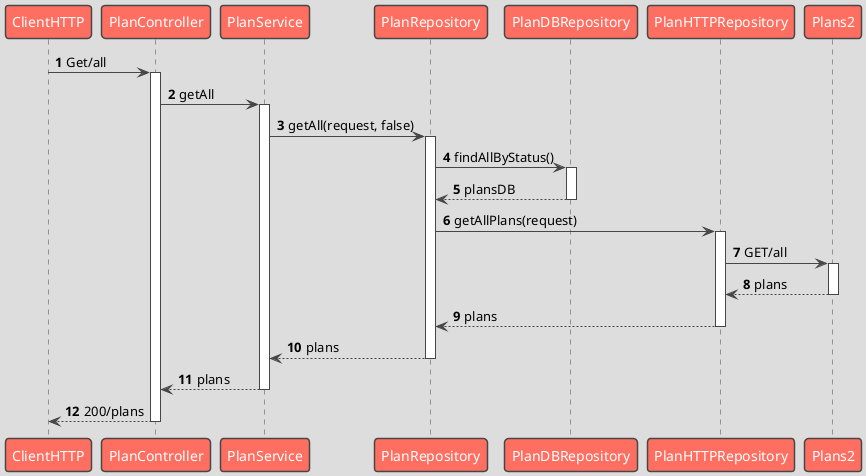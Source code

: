 @startuml
'https://plantuml.com/sequence-diagram

autonumber
autoactivate on

!theme toy

ClientHTTP -> PlanController: Get/all
PlanController -> PlanService: getAll
PlanService -> PlanRepository:getAll(request, false)
PlanRepository -> PlanDBRepository:findAllByStatus()
return plansDB
PlanRepository -> PlanHTTPRepository:getAllPlans(request)

    PlanHTTPRepository -> Plans2: GET/all
    Plans2 --> PlanHTTPRepository: plans



    PlanHTTPRepository --> PlanRepository: plans
    PlanRepository --> PlanService: plans
    PlanService --> PlanController: plans
    PlanController --> ClientHTTP: 200/plans
@enduml
